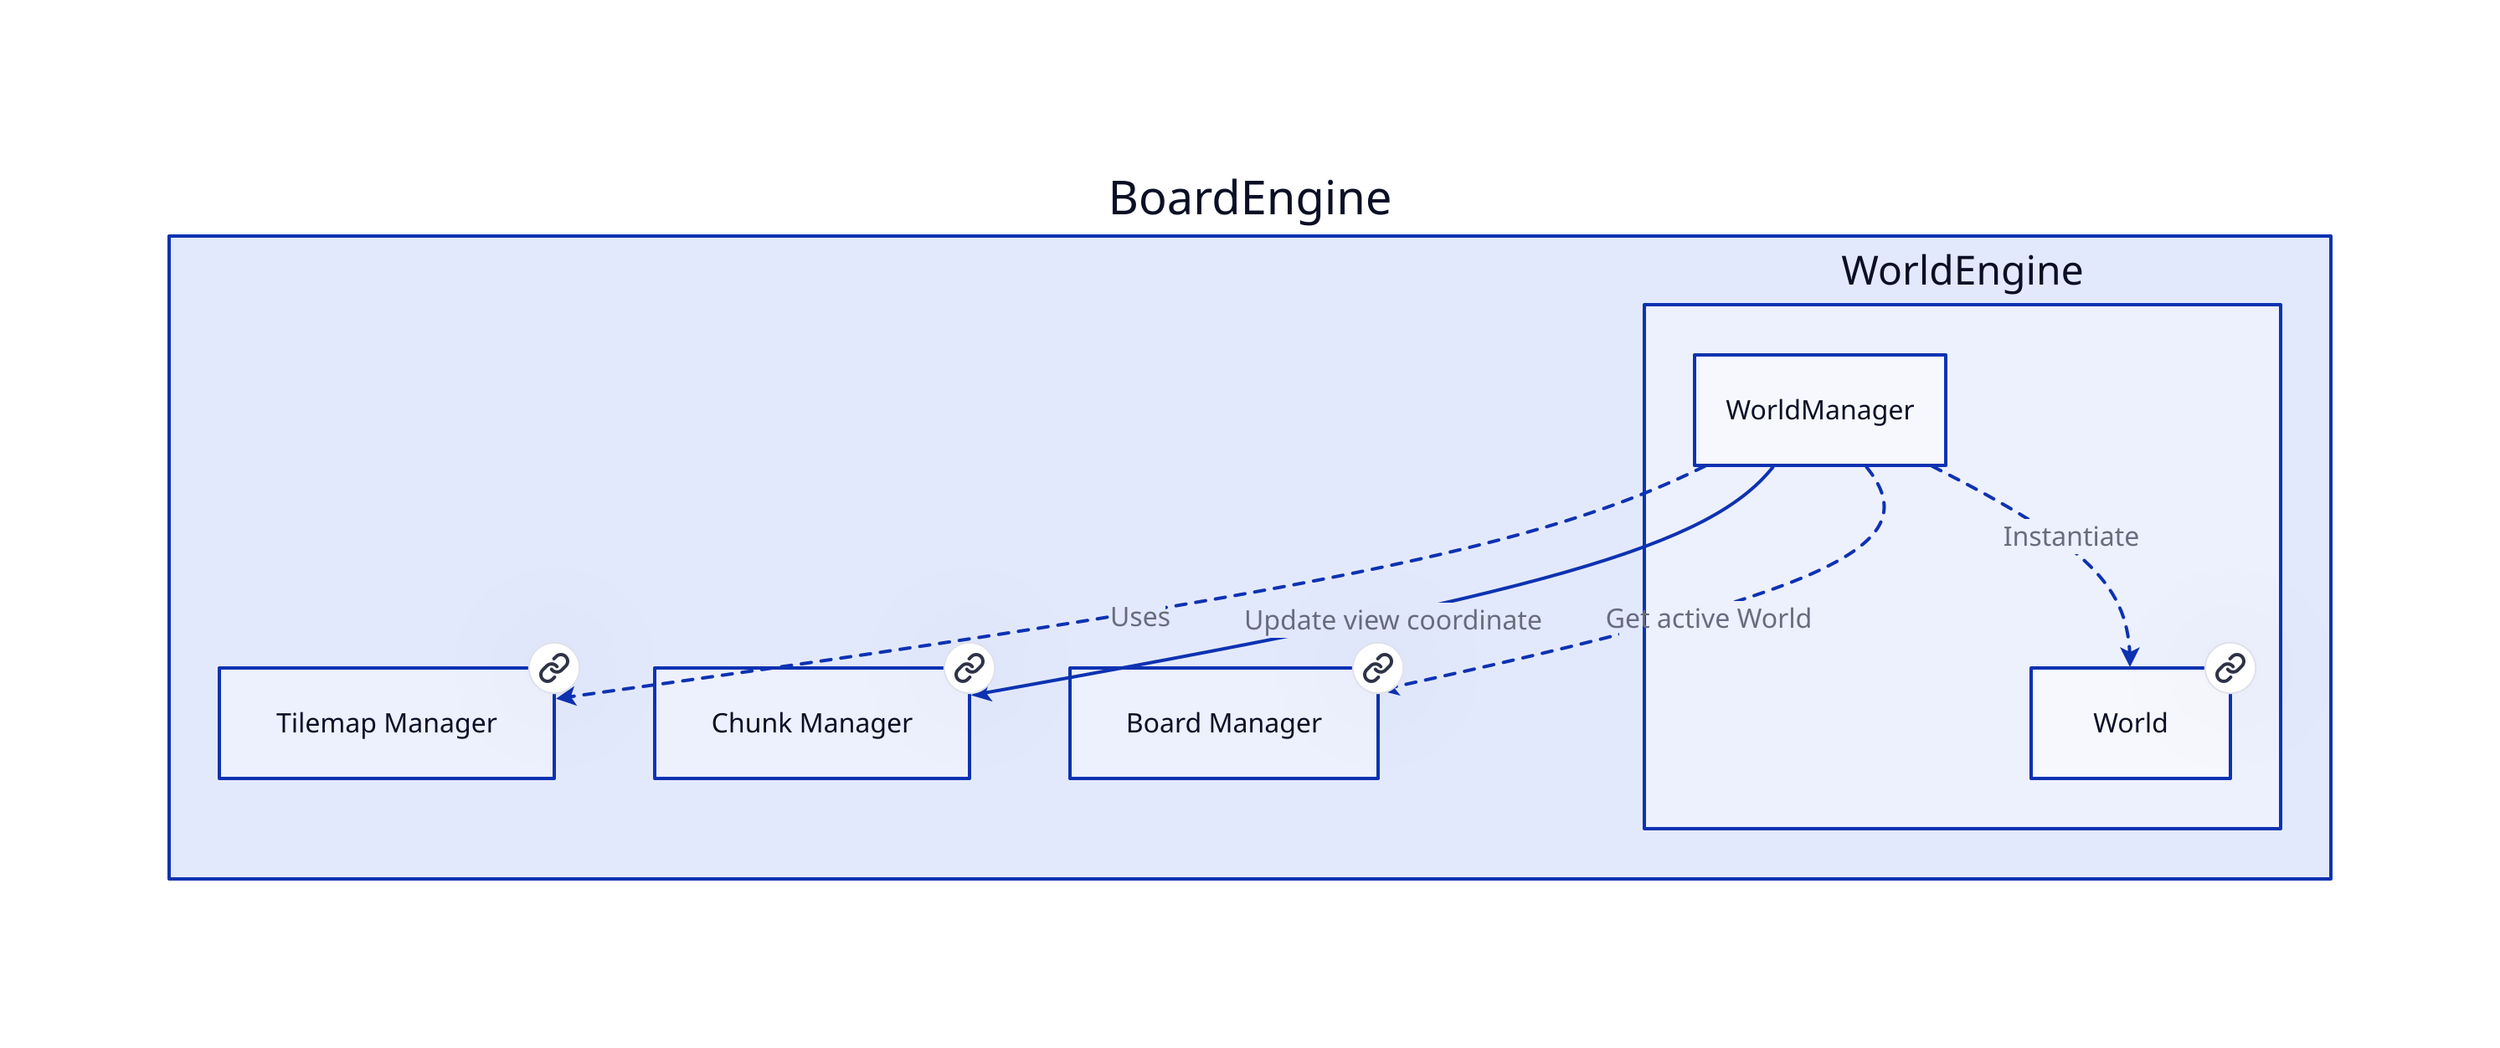 # Nodes :
BoardEngine: {
    TilemapManager: Tilemap Manager {
       link: TilemapManager
    }
    ChunkManager: Chunk Manager {
       link: ChunkManager
    }
    BoardManager: Board Manager {
       link: BoardManager
    }
    WorldEngine: {
        World: World {
           link: World
        }
    }
}

# Links :
BoardEngine.WorldEngine.WorldManager -> BoardEngine.BoardManager: Get active World {style.stroke-dash: 3
source-arrowhead: {}
target-arrowhead: {shape: arrow}
}
BoardEngine.WorldEngine.WorldManager -> BoardEngine.ChunkManager: Update view coordinate {
source-arrowhead: {}
target-arrowhead: {shape: arrow}
}
BoardEngine.WorldEngine.WorldManager -> BoardEngine.WorldEngine.World: Instantiate {style.stroke-dash: 3
source-arrowhead: {}
target-arrowhead: {shape: arrow}
}
BoardEngine.WorldEngine.WorldManager -> BoardEngine.TilemapManager: Uses {style.stroke-dash: 3
source-arrowhead: {}
target-arrowhead: {shape: arrow}
}

